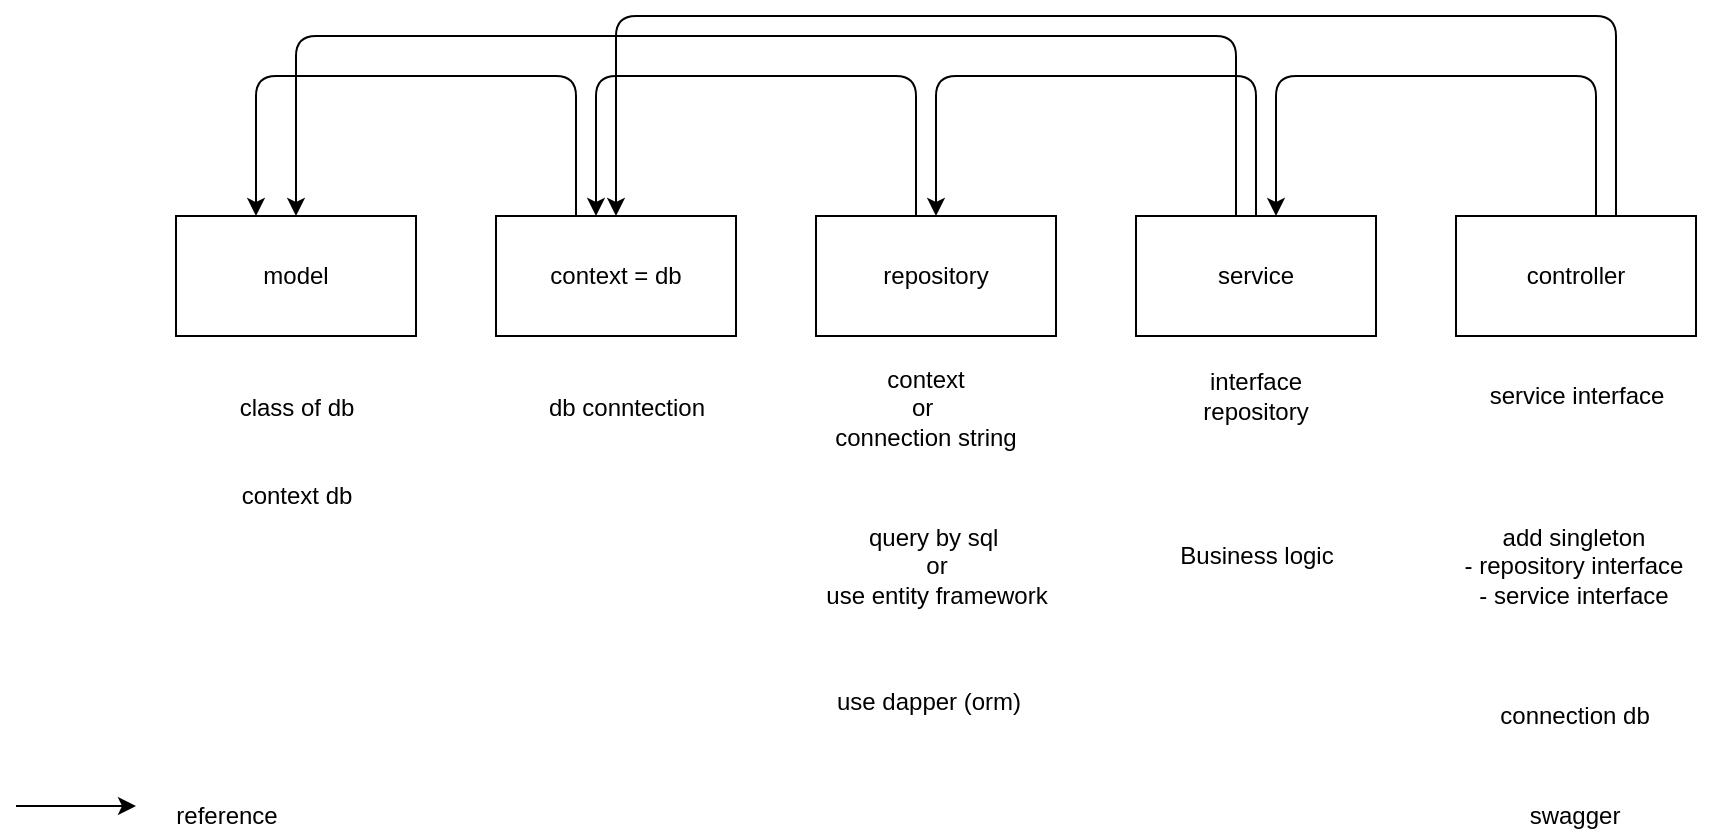 <mxfile version="13.1.3" type="device"><diagram id="exSAncwdxaNBaYHNG9Pl" name="Page-1"><mxGraphModel dx="1186" dy="638" grid="1" gridSize="10" guides="1" tooltips="1" connect="1" arrows="1" fold="1" page="1" pageScale="1" pageWidth="850" pageHeight="1100" math="0" shadow="0"><root><mxCell id="0"/><mxCell id="1" parent="0"/><mxCell id="zJaLfrYIaVY-pYiVpjf6-3" value="model" style="rounded=0;whiteSpace=wrap;html=1;" vertex="1" parent="1"><mxGeometry x="180" y="150" width="120" height="60" as="geometry"/></mxCell><mxCell id="zJaLfrYIaVY-pYiVpjf6-4" value="context = db" style="rounded=0;whiteSpace=wrap;html=1;" vertex="1" parent="1"><mxGeometry x="340" y="150" width="120" height="60" as="geometry"/></mxCell><mxCell id="zJaLfrYIaVY-pYiVpjf6-5" value="repository" style="rounded=0;whiteSpace=wrap;html=1;" vertex="1" parent="1"><mxGeometry x="500" y="150" width="120" height="60" as="geometry"/></mxCell><mxCell id="zJaLfrYIaVY-pYiVpjf6-6" value="service" style="rounded=0;whiteSpace=wrap;html=1;" vertex="1" parent="1"><mxGeometry x="660" y="150" width="120" height="60" as="geometry"/></mxCell><mxCell id="zJaLfrYIaVY-pYiVpjf6-7" value="controller" style="rounded=0;whiteSpace=wrap;html=1;" vertex="1" parent="1"><mxGeometry x="820" y="150" width="120" height="60" as="geometry"/></mxCell><mxCell id="zJaLfrYIaVY-pYiVpjf6-8" value="interface repository" style="text;html=1;strokeColor=none;fillColor=none;align=center;verticalAlign=middle;whiteSpace=wrap;rounded=0;" vertex="1" parent="1"><mxGeometry x="700" y="230" width="40" height="20" as="geometry"/></mxCell><mxCell id="zJaLfrYIaVY-pYiVpjf6-9" value="context &lt;br&gt;or&amp;nbsp;&lt;br&gt;connection string" style="text;html=1;strokeColor=none;fillColor=none;align=center;verticalAlign=middle;whiteSpace=wrap;rounded=0;" vertex="1" parent="1"><mxGeometry x="500" y="236" width="110" height="20" as="geometry"/></mxCell><mxCell id="zJaLfrYIaVY-pYiVpjf6-10" value="query by sql&amp;nbsp;&lt;br&gt;or&lt;br&gt;use entity framework" style="text;html=1;align=center;verticalAlign=middle;resizable=0;points=[];autosize=1;" vertex="1" parent="1"><mxGeometry x="495" y="300" width="130" height="50" as="geometry"/></mxCell><mxCell id="zJaLfrYIaVY-pYiVpjf6-11" value="service interface" style="text;html=1;align=center;verticalAlign=middle;resizable=0;points=[];autosize=1;" vertex="1" parent="1"><mxGeometry x="830" y="230" width="100" height="20" as="geometry"/></mxCell><mxCell id="zJaLfrYIaVY-pYiVpjf6-12" value="add singleton&lt;br&gt;- repository interface&lt;br&gt;- service interface" style="text;html=1;strokeColor=none;fillColor=none;align=center;verticalAlign=middle;whiteSpace=wrap;rounded=0;" vertex="1" parent="1"><mxGeometry x="799" y="315" width="160" height="20" as="geometry"/></mxCell><mxCell id="zJaLfrYIaVY-pYiVpjf6-13" value="connection db" style="text;html=1;align=center;verticalAlign=middle;resizable=0;points=[];autosize=1;" vertex="1" parent="1"><mxGeometry x="834" y="390" width="90" height="20" as="geometry"/></mxCell><mxCell id="zJaLfrYIaVY-pYiVpjf6-14" value="class of db" style="text;html=1;align=center;verticalAlign=middle;resizable=0;points=[];autosize=1;" vertex="1" parent="1"><mxGeometry x="205" y="236" width="70" height="20" as="geometry"/></mxCell><mxCell id="zJaLfrYIaVY-pYiVpjf6-16" value="swagger" style="text;html=1;align=center;verticalAlign=middle;resizable=0;points=[];autosize=1;" vertex="1" parent="1"><mxGeometry x="849" y="440" width="60" height="20" as="geometry"/></mxCell><mxCell id="zJaLfrYIaVY-pYiVpjf6-17" value="" style="endArrow=classic;html=1;exitX=0.5;exitY=0;exitDx=0;exitDy=0;entryX=0.5;entryY=0;entryDx=0;entryDy=0;" edge="1" parent="1"><mxGeometry width="50" height="50" relative="1" as="geometry"><mxPoint x="380" y="150" as="sourcePoint"/><mxPoint x="220" y="150" as="targetPoint"/><Array as="points"><mxPoint x="380" y="80"/><mxPoint x="220" y="80"/></Array></mxGeometry></mxCell><mxCell id="zJaLfrYIaVY-pYiVpjf6-18" value="" style="endArrow=classic;html=1;exitX=0.5;exitY=0;exitDx=0;exitDy=0;entryX=0.5;entryY=0;entryDx=0;entryDy=0;" edge="1" parent="1"><mxGeometry width="50" height="50" relative="1" as="geometry"><mxPoint x="550" y="150" as="sourcePoint"/><mxPoint x="390" y="150" as="targetPoint"/><Array as="points"><mxPoint x="550" y="80"/><mxPoint x="390" y="80"/></Array></mxGeometry></mxCell><mxCell id="zJaLfrYIaVY-pYiVpjf6-19" value="" style="endArrow=classic;html=1;exitX=0.5;exitY=0;exitDx=0;exitDy=0;entryX=0.5;entryY=0;entryDx=0;entryDy=0;" edge="1" parent="1"><mxGeometry width="50" height="50" relative="1" as="geometry"><mxPoint x="720" y="150" as="sourcePoint"/><mxPoint x="560" y="150" as="targetPoint"/><Array as="points"><mxPoint x="720" y="80"/><mxPoint x="560" y="80"/></Array></mxGeometry></mxCell><mxCell id="zJaLfrYIaVY-pYiVpjf6-20" value="" style="endArrow=classic;html=1;exitX=0.5;exitY=0;exitDx=0;exitDy=0;entryX=0.5;entryY=0;entryDx=0;entryDy=0;" edge="1" parent="1"><mxGeometry width="50" height="50" relative="1" as="geometry"><mxPoint x="890" y="150" as="sourcePoint"/><mxPoint x="730" y="150" as="targetPoint"/><Array as="points"><mxPoint x="890" y="80"/><mxPoint x="730" y="80"/></Array></mxGeometry></mxCell><mxCell id="zJaLfrYIaVY-pYiVpjf6-21" value="" style="endArrow=classic;html=1;" edge="1" parent="1"><mxGeometry width="50" height="50" relative="1" as="geometry"><mxPoint x="100" y="445" as="sourcePoint"/><mxPoint x="160" y="445" as="targetPoint"/></mxGeometry></mxCell><mxCell id="zJaLfrYIaVY-pYiVpjf6-22" value="reference" style="text;html=1;align=center;verticalAlign=middle;resizable=0;points=[];autosize=1;" vertex="1" parent="1"><mxGeometry x="170" y="440" width="70" height="20" as="geometry"/></mxCell><mxCell id="zJaLfrYIaVY-pYiVpjf6-23" value="" style="endArrow=classic;html=1;exitX=0.5;exitY=0;exitDx=0;exitDy=0;entryX=0.5;entryY=0;entryDx=0;entryDy=0;" edge="1" parent="1" target="zJaLfrYIaVY-pYiVpjf6-4"><mxGeometry width="50" height="50" relative="1" as="geometry"><mxPoint x="900" y="150" as="sourcePoint"/><mxPoint x="740" y="150" as="targetPoint"/><Array as="points"><mxPoint x="900" y="50"/><mxPoint x="400" y="50"/></Array></mxGeometry></mxCell><mxCell id="zJaLfrYIaVY-pYiVpjf6-24" value="" style="endArrow=classic;html=1;entryX=0.5;entryY=0;entryDx=0;entryDy=0;" edge="1" parent="1" target="zJaLfrYIaVY-pYiVpjf6-3"><mxGeometry width="50" height="50" relative="1" as="geometry"><mxPoint x="710" y="150" as="sourcePoint"/><mxPoint x="550" y="146" as="targetPoint"/><Array as="points"><mxPoint x="710" y="60"/><mxPoint x="240" y="60"/></Array></mxGeometry></mxCell><mxCell id="zJaLfrYIaVY-pYiVpjf6-25" value="context db" style="text;html=1;align=center;verticalAlign=middle;resizable=0;points=[];autosize=1;" vertex="1" parent="1"><mxGeometry x="205" y="280" width="70" height="20" as="geometry"/></mxCell><mxCell id="zJaLfrYIaVY-pYiVpjf6-26" value="db conntection" style="text;html=1;align=center;verticalAlign=middle;resizable=0;points=[];autosize=1;" vertex="1" parent="1"><mxGeometry x="360" y="236" width="90" height="20" as="geometry"/></mxCell><mxCell id="zJaLfrYIaVY-pYiVpjf6-28" value="Business logic" style="text;html=1;align=center;verticalAlign=middle;resizable=0;points=[];autosize=1;" vertex="1" parent="1"><mxGeometry x="675" y="310" width="90" height="20" as="geometry"/></mxCell><mxCell id="zJaLfrYIaVY-pYiVpjf6-30" value="use dapper (orm)" style="text;html=1;align=center;verticalAlign=middle;resizable=0;points=[];autosize=1;" vertex="1" parent="1"><mxGeometry x="501" y="383" width="110" height="20" as="geometry"/></mxCell></root></mxGraphModel></diagram></mxfile>
